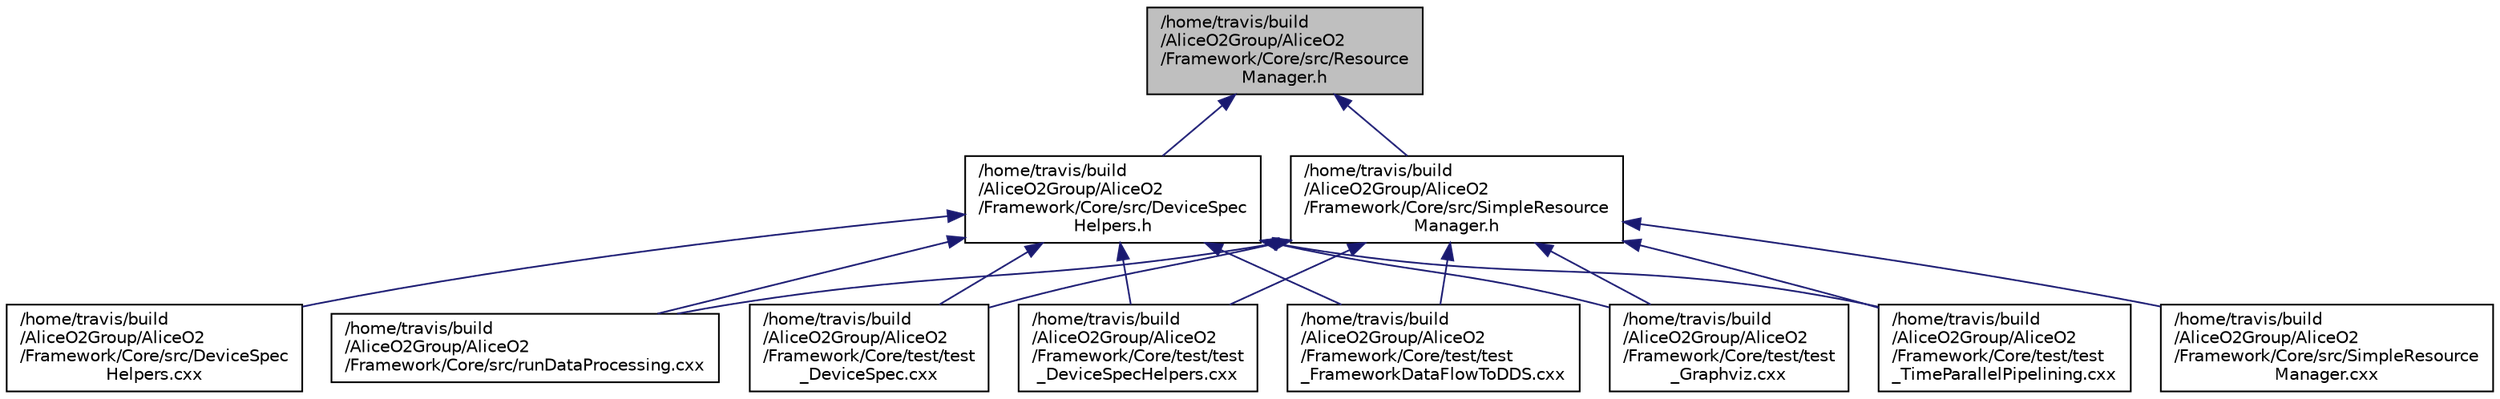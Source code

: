 digraph "/home/travis/build/AliceO2Group/AliceO2/Framework/Core/src/ResourceManager.h"
{
 // INTERACTIVE_SVG=YES
  bgcolor="transparent";
  edge [fontname="Helvetica",fontsize="10",labelfontname="Helvetica",labelfontsize="10"];
  node [fontname="Helvetica",fontsize="10",shape=record];
  Node4 [label="/home/travis/build\l/AliceO2Group/AliceO2\l/Framework/Core/src/Resource\lManager.h",height=0.2,width=0.4,color="black", fillcolor="grey75", style="filled", fontcolor="black"];
  Node4 -> Node5 [dir="back",color="midnightblue",fontsize="10",style="solid",fontname="Helvetica"];
  Node5 [label="/home/travis/build\l/AliceO2Group/AliceO2\l/Framework/Core/src/DeviceSpec\lHelpers.h",height=0.2,width=0.4,color="black",URL="$df/dda/DeviceSpecHelpers_8h.html"];
  Node5 -> Node6 [dir="back",color="midnightblue",fontsize="10",style="solid",fontname="Helvetica"];
  Node6 [label="/home/travis/build\l/AliceO2Group/AliceO2\l/Framework/Core/src/DeviceSpec\lHelpers.cxx",height=0.2,width=0.4,color="black",URL="$d1/dd9/DeviceSpecHelpers_8cxx.html"];
  Node5 -> Node7 [dir="back",color="midnightblue",fontsize="10",style="solid",fontname="Helvetica"];
  Node7 [label="/home/travis/build\l/AliceO2Group/AliceO2\l/Framework/Core/src/runDataProcessing.cxx",height=0.2,width=0.4,color="black",URL="$d7/d54/runDataProcessing_8cxx.html"];
  Node5 -> Node8 [dir="back",color="midnightblue",fontsize="10",style="solid",fontname="Helvetica"];
  Node8 [label="/home/travis/build\l/AliceO2Group/AliceO2\l/Framework/Core/test/test\l_DeviceSpec.cxx",height=0.2,width=0.4,color="black",URL="$d9/d51/test__DeviceSpec_8cxx.html"];
  Node5 -> Node9 [dir="back",color="midnightblue",fontsize="10",style="solid",fontname="Helvetica"];
  Node9 [label="/home/travis/build\l/AliceO2Group/AliceO2\l/Framework/Core/test/test\l_DeviceSpecHelpers.cxx",height=0.2,width=0.4,color="black",URL="$d4/de8/test__DeviceSpecHelpers_8cxx.html"];
  Node5 -> Node10 [dir="back",color="midnightblue",fontsize="10",style="solid",fontname="Helvetica"];
  Node10 [label="/home/travis/build\l/AliceO2Group/AliceO2\l/Framework/Core/test/test\l_FrameworkDataFlowToDDS.cxx",height=0.2,width=0.4,color="black",URL="$d6/d53/test__FrameworkDataFlowToDDS_8cxx.html"];
  Node5 -> Node11 [dir="back",color="midnightblue",fontsize="10",style="solid",fontname="Helvetica"];
  Node11 [label="/home/travis/build\l/AliceO2Group/AliceO2\l/Framework/Core/test/test\l_Graphviz.cxx",height=0.2,width=0.4,color="black",URL="$d4/dc4/test__Graphviz_8cxx.html"];
  Node5 -> Node12 [dir="back",color="midnightblue",fontsize="10",style="solid",fontname="Helvetica"];
  Node12 [label="/home/travis/build\l/AliceO2Group/AliceO2\l/Framework/Core/test/test\l_TimeParallelPipelining.cxx",height=0.2,width=0.4,color="black",URL="$dd/d8a/test__TimeParallelPipelining_8cxx.html"];
  Node4 -> Node13 [dir="back",color="midnightblue",fontsize="10",style="solid",fontname="Helvetica"];
  Node13 [label="/home/travis/build\l/AliceO2Group/AliceO2\l/Framework/Core/src/SimpleResource\lManager.h",height=0.2,width=0.4,color="black",URL="$d8/d73/SimpleResourceManager_8h.html"];
  Node13 -> Node7 [dir="back",color="midnightblue",fontsize="10",style="solid",fontname="Helvetica"];
  Node13 -> Node14 [dir="back",color="midnightblue",fontsize="10",style="solid",fontname="Helvetica"];
  Node14 [label="/home/travis/build\l/AliceO2Group/AliceO2\l/Framework/Core/src/SimpleResource\lManager.cxx",height=0.2,width=0.4,color="black",URL="$d9/d9f/SimpleResourceManager_8cxx.html"];
  Node13 -> Node8 [dir="back",color="midnightblue",fontsize="10",style="solid",fontname="Helvetica"];
  Node13 -> Node9 [dir="back",color="midnightblue",fontsize="10",style="solid",fontname="Helvetica"];
  Node13 -> Node10 [dir="back",color="midnightblue",fontsize="10",style="solid",fontname="Helvetica"];
  Node13 -> Node11 [dir="back",color="midnightblue",fontsize="10",style="solid",fontname="Helvetica"];
  Node13 -> Node12 [dir="back",color="midnightblue",fontsize="10",style="solid",fontname="Helvetica"];
}
